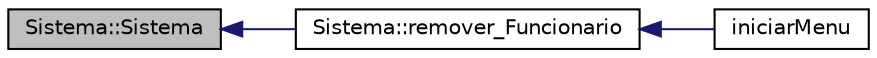 digraph "Sistema::Sistema"
{
  edge [fontname="Helvetica",fontsize="10",labelfontname="Helvetica",labelfontsize="10"];
  node [fontname="Helvetica",fontsize="10",shape=record];
  rankdir="LR";
  Node1 [label="Sistema::Sistema",height=0.2,width=0.4,color="black", fillcolor="grey75", style="filled", fontcolor="black"];
  Node1 -> Node2 [dir="back",color="midnightblue",fontsize="10",style="solid",fontname="Helvetica"];
  Node2 [label="Sistema::remover_Funcionario",height=0.2,width=0.4,color="black", fillcolor="white", style="filled",URL="$class_sistema.html#ac386143c58cda6ef1af53cb254912b9d",tooltip="Remove um funcionário. "];
  Node2 -> Node3 [dir="back",color="midnightblue",fontsize="10",style="solid",fontname="Helvetica"];
  Node3 [label="iniciarMenu",height=0.2,width=0.4,color="black", fillcolor="white", style="filled",URL="$menu-principal_8h.html#a2311af40e30459172b0fa90ac0bf6030",tooltip="inicializa o menu do sistema "];
}
